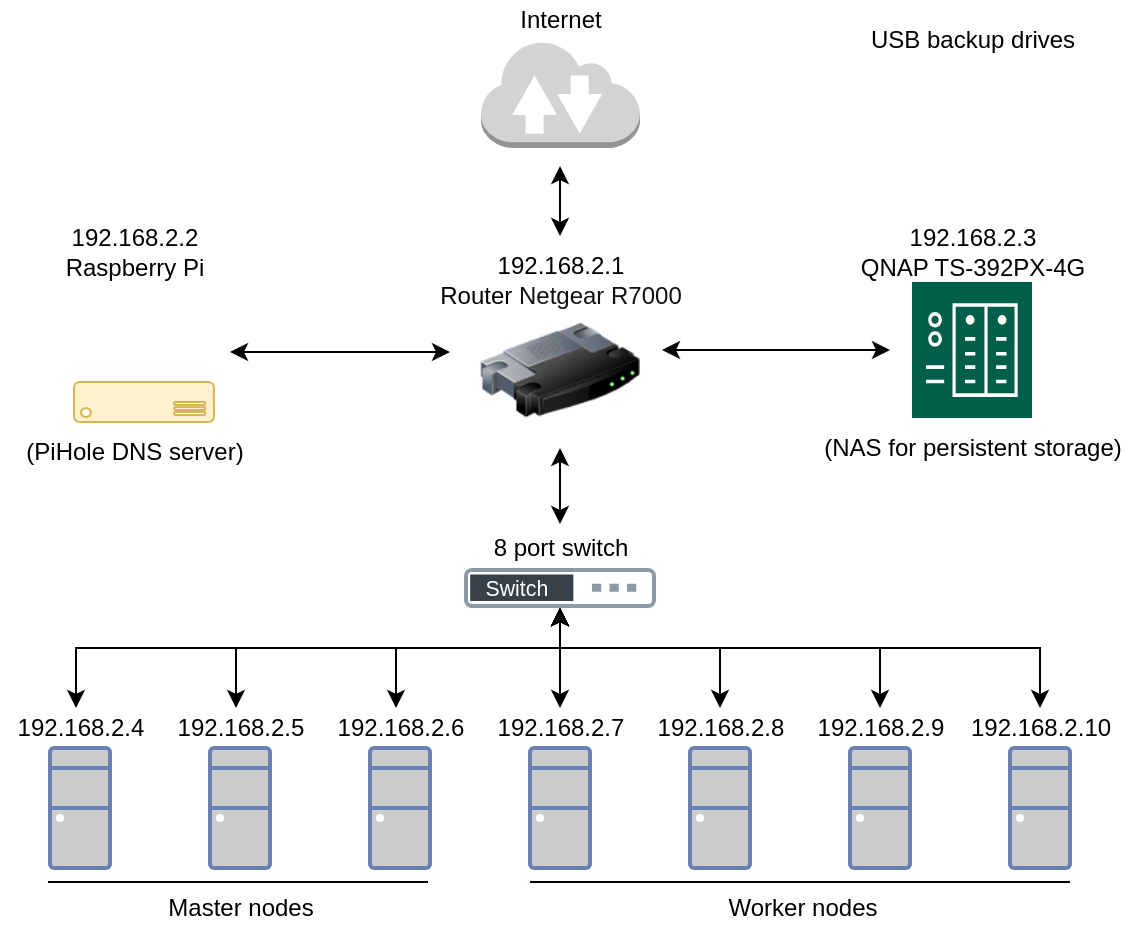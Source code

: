 <mxfile version="16.5.3" type="device"><diagram id="88vRP1BC-GOHJ_Hg-N1E" name="Page-1"><mxGraphModel dx="1422" dy="739" grid="1" gridSize="10" guides="1" tooltips="1" connect="1" arrows="1" fold="1" page="1" pageScale="1" pageWidth="850" pageHeight="1100" math="0" shadow="0"><root><mxCell id="0"/><mxCell id="1" parent="0"/><mxCell id="URmpSUStvnmX7GINc0Ax-12" style="edgeStyle=orthogonalEdgeStyle;rounded=0;orthogonalLoop=1;jettySize=auto;html=1;entryX=0.5;entryY=-0.1;entryDx=0;entryDy=0;entryPerimeter=0;fontSize=12;startArrow=classic;startFill=1;" edge="1" parent="1" target="URmpSUStvnmX7GINc0Ax-11"><mxGeometry relative="1" as="geometry"><mxPoint x="425" y="240" as="sourcePoint"/></mxGeometry></mxCell><mxCell id="URmpSUStvnmX7GINc0Ax-13" style="edgeStyle=orthogonalEdgeStyle;rounded=0;orthogonalLoop=1;jettySize=auto;html=1;entryX=1;entryY=0.375;entryDx=0;entryDy=0;entryPerimeter=0;fontSize=12;startArrow=classic;startFill=1;" edge="1" parent="1"><mxGeometry relative="1" as="geometry"><mxPoint x="590" y="191" as="sourcePoint"/><mxPoint x="476" y="191" as="targetPoint"/></mxGeometry></mxCell><mxCell id="URmpSUStvnmX7GINc0Ax-20" value="" style="group" vertex="1" connectable="0" parent="1"><mxGeometry x="355" y="137" width="140" height="104" as="geometry"/></mxCell><mxCell id="URmpSUStvnmX7GINc0Ax-3" value="" style="image;html=1;image=img/lib/clip_art/networking/Router_128x128.png;fontSize=12;" vertex="1" parent="URmpSUStvnmX7GINc0Ax-20"><mxGeometry x="30" y="24" width="80" height="80" as="geometry"/></mxCell><mxCell id="URmpSUStvnmX7GINc0Ax-14" value="192.168.2.1&lt;br&gt;Router&amp;nbsp;&lt;span style=&quot;color: rgb(15 , 17 , 17) ; font-family: &amp;#34;amazon ember&amp;#34; , &amp;#34;arial&amp;#34; , sans-serif&quot;&gt;Netgear R7000&lt;/span&gt;" style="text;html=1;align=center;verticalAlign=middle;resizable=0;points=[];autosize=1;strokeColor=none;fillColor=none;fontSize=12;" vertex="1" parent="URmpSUStvnmX7GINc0Ax-20"><mxGeometry y="4" width="140" height="30" as="geometry"/></mxCell><mxCell id="URmpSUStvnmX7GINc0Ax-1" value="" style="sketch=0;pointerEvents=1;shadow=0;dashed=0;html=1;strokeColor=none;fillColor=#005F4B;labelPosition=center;verticalLabelPosition=bottom;verticalAlign=top;align=center;outlineConnect=0;shape=mxgraph.veeam2.nas;" vertex="1" parent="1"><mxGeometry x="601" y="157" width="60" height="68" as="geometry"/></mxCell><mxCell id="URmpSUStvnmX7GINc0Ax-21" value="192.168.2.3&lt;br&gt;QNAP TS-392PX-4G" style="text;html=1;align=center;verticalAlign=middle;resizable=0;points=[];autosize=1;strokeColor=none;fillColor=none;fontSize=12;" vertex="1" parent="1"><mxGeometry x="566" y="127" width="130" height="30" as="geometry"/></mxCell><mxCell id="URmpSUStvnmX7GINc0Ax-22" value="" style="group" vertex="1" connectable="0" parent="1"><mxGeometry x="172" y="127" width="80" height="100" as="geometry"/></mxCell><mxCell id="URmpSUStvnmX7GINc0Ax-18" value="192.168.2.2&lt;br&gt;Raspberry Pi" style="text;html=1;align=center;verticalAlign=middle;resizable=0;points=[];autosize=1;strokeColor=none;fillColor=none;fontSize=12;" vertex="1" parent="URmpSUStvnmX7GINc0Ax-22"><mxGeometry width="80" height="30" as="geometry"/></mxCell><mxCell id="URmpSUStvnmX7GINc0Ax-19" value="" style="group" vertex="1" connectable="0" parent="URmpSUStvnmX7GINc0Ax-22"><mxGeometry y="50" width="80" height="50" as="geometry"/></mxCell><mxCell id="URmpSUStvnmX7GINc0Ax-17" value="" style="verticalLabelPosition=bottom;html=1;verticalAlign=top;align=center;strokeColor=#d6b656;fillColor=#fff2cc;shape=mxgraph.azure.server;fontSize=12;" vertex="1" parent="URmpSUStvnmX7GINc0Ax-19"><mxGeometry x="10" y="30" width="70" height="20" as="geometry"/></mxCell><mxCell id="URmpSUStvnmX7GINc0Ax-16" value="" style="shape=image;html=1;verticalAlign=top;verticalLabelPosition=bottom;labelBackgroundColor=#ffffff;imageAspect=0;aspect=fixed;image=https://cdn0.iconfinder.com/data/icons/font-awesome-brands-vol-2/512/raspberry-pi-128.png;fontSize=12;" vertex="1" parent="URmpSUStvnmX7GINc0Ax-19"><mxGeometry width="40" height="40" as="geometry"/></mxCell><mxCell id="URmpSUStvnmX7GINc0Ax-26" style="edgeStyle=orthogonalEdgeStyle;rounded=0;orthogonalLoop=1;jettySize=auto;html=1;fontSize=12;startArrow=classic;startFill=1;" edge="1" parent="1"><mxGeometry relative="1" as="geometry"><mxPoint x="260" y="192" as="targetPoint"/><mxPoint x="370" y="192" as="sourcePoint"/></mxGeometry></mxCell><mxCell id="URmpSUStvnmX7GINc0Ax-29" value="" style="group" vertex="1" connectable="0" parent="1"><mxGeometry x="145" y="370" width="80" height="80" as="geometry"/></mxCell><mxCell id="URmpSUStvnmX7GINc0Ax-7" value="" style="fontColor=#0066CC;verticalAlign=top;verticalLabelPosition=bottom;labelPosition=center;align=center;html=1;outlineConnect=0;fillColor=#CCCCCC;strokeColor=#6881B3;gradientColor=none;gradientDirection=north;strokeWidth=2;shape=mxgraph.networks.desktop_pc;fontSize=12;" vertex="1" parent="URmpSUStvnmX7GINc0Ax-29"><mxGeometry x="25" y="20" width="30" height="60" as="geometry"/></mxCell><mxCell id="URmpSUStvnmX7GINc0Ax-27" value="192.168.2.4" style="text;html=1;align=center;verticalAlign=middle;resizable=0;points=[];autosize=1;strokeColor=none;fillColor=none;fontSize=12;" vertex="1" parent="URmpSUStvnmX7GINc0Ax-29"><mxGeometry width="80" height="20" as="geometry"/></mxCell><mxCell id="URmpSUStvnmX7GINc0Ax-30" value="" style="group" vertex="1" connectable="0" parent="1"><mxGeometry x="225" y="370" width="80" height="80" as="geometry"/></mxCell><mxCell id="URmpSUStvnmX7GINc0Ax-31" value="" style="fontColor=#0066CC;verticalAlign=top;verticalLabelPosition=bottom;labelPosition=center;align=center;html=1;outlineConnect=0;fillColor=#CCCCCC;strokeColor=#6881B3;gradientColor=none;gradientDirection=north;strokeWidth=2;shape=mxgraph.networks.desktop_pc;fontSize=12;" vertex="1" parent="URmpSUStvnmX7GINc0Ax-30"><mxGeometry x="25" y="20" width="30" height="60" as="geometry"/></mxCell><mxCell id="URmpSUStvnmX7GINc0Ax-32" value="192.168.2.5" style="text;html=1;align=center;verticalAlign=middle;resizable=0;points=[];autosize=1;strokeColor=none;fillColor=none;fontSize=12;" vertex="1" parent="URmpSUStvnmX7GINc0Ax-30"><mxGeometry width="80" height="20" as="geometry"/></mxCell><mxCell id="URmpSUStvnmX7GINc0Ax-33" value="" style="group" vertex="1" connectable="0" parent="1"><mxGeometry x="305" y="370" width="80" height="80" as="geometry"/></mxCell><mxCell id="URmpSUStvnmX7GINc0Ax-34" value="" style="fontColor=#0066CC;verticalAlign=top;verticalLabelPosition=bottom;labelPosition=center;align=center;html=1;outlineConnect=0;fillColor=#CCCCCC;strokeColor=#6881B3;gradientColor=none;gradientDirection=north;strokeWidth=2;shape=mxgraph.networks.desktop_pc;fontSize=12;" vertex="1" parent="URmpSUStvnmX7GINc0Ax-33"><mxGeometry x="25" y="20" width="30" height="60" as="geometry"/></mxCell><mxCell id="URmpSUStvnmX7GINc0Ax-35" value="192.168.2.6" style="text;html=1;align=center;verticalAlign=middle;resizable=0;points=[];autosize=1;strokeColor=none;fillColor=none;fontSize=12;" vertex="1" parent="URmpSUStvnmX7GINc0Ax-33"><mxGeometry width="80" height="20" as="geometry"/></mxCell><mxCell id="URmpSUStvnmX7GINc0Ax-36" value="" style="group" vertex="1" connectable="0" parent="1"><mxGeometry x="385" y="370" width="80" height="80" as="geometry"/></mxCell><mxCell id="URmpSUStvnmX7GINc0Ax-37" value="" style="fontColor=#0066CC;verticalAlign=top;verticalLabelPosition=bottom;labelPosition=center;align=center;html=1;outlineConnect=0;fillColor=#CCCCCC;strokeColor=#6881B3;gradientColor=none;gradientDirection=north;strokeWidth=2;shape=mxgraph.networks.desktop_pc;fontSize=12;" vertex="1" parent="URmpSUStvnmX7GINc0Ax-36"><mxGeometry x="25" y="20" width="30" height="60" as="geometry"/></mxCell><mxCell id="URmpSUStvnmX7GINc0Ax-38" value="192.168.2.7" style="text;html=1;align=center;verticalAlign=middle;resizable=0;points=[];autosize=1;strokeColor=none;fillColor=none;fontSize=12;" vertex="1" parent="URmpSUStvnmX7GINc0Ax-36"><mxGeometry width="80" height="20" as="geometry"/></mxCell><mxCell id="URmpSUStvnmX7GINc0Ax-39" value="" style="group" vertex="1" connectable="0" parent="1"><mxGeometry x="465" y="370" width="80" height="80" as="geometry"/></mxCell><mxCell id="URmpSUStvnmX7GINc0Ax-40" value="" style="fontColor=#0066CC;verticalAlign=top;verticalLabelPosition=bottom;labelPosition=center;align=center;html=1;outlineConnect=0;fillColor=#CCCCCC;strokeColor=#6881B3;gradientColor=none;gradientDirection=north;strokeWidth=2;shape=mxgraph.networks.desktop_pc;fontSize=12;" vertex="1" parent="URmpSUStvnmX7GINc0Ax-39"><mxGeometry x="25" y="20" width="30" height="60" as="geometry"/></mxCell><mxCell id="URmpSUStvnmX7GINc0Ax-41" value="192.168.2.8" style="text;html=1;align=center;verticalAlign=middle;resizable=0;points=[];autosize=1;strokeColor=none;fillColor=none;fontSize=12;" vertex="1" parent="URmpSUStvnmX7GINc0Ax-39"><mxGeometry width="80" height="20" as="geometry"/></mxCell><mxCell id="URmpSUStvnmX7GINc0Ax-42" value="" style="group" vertex="1" connectable="0" parent="1"><mxGeometry x="545" y="370" width="80" height="80" as="geometry"/></mxCell><mxCell id="URmpSUStvnmX7GINc0Ax-43" value="" style="fontColor=#0066CC;verticalAlign=top;verticalLabelPosition=bottom;labelPosition=center;align=center;html=1;outlineConnect=0;fillColor=#CCCCCC;strokeColor=#6881B3;gradientColor=none;gradientDirection=north;strokeWidth=2;shape=mxgraph.networks.desktop_pc;fontSize=12;" vertex="1" parent="URmpSUStvnmX7GINc0Ax-42"><mxGeometry x="25" y="20" width="30" height="60" as="geometry"/></mxCell><mxCell id="URmpSUStvnmX7GINc0Ax-44" value="192.168.2.9" style="text;html=1;align=center;verticalAlign=middle;resizable=0;points=[];autosize=1;strokeColor=none;fillColor=none;fontSize=12;" vertex="1" parent="URmpSUStvnmX7GINc0Ax-42"><mxGeometry width="80" height="20" as="geometry"/></mxCell><mxCell id="URmpSUStvnmX7GINc0Ax-59" value="" style="endArrow=none;html=1;rounded=0;fontSize=12;" edge="1" parent="URmpSUStvnmX7GINc0Ax-42"><mxGeometry width="50" height="50" relative="1" as="geometry"><mxPoint x="-135" y="87" as="sourcePoint"/><mxPoint x="135" y="87" as="targetPoint"/></mxGeometry></mxCell><mxCell id="URmpSUStvnmX7GINc0Ax-45" value="" style="group" vertex="1" connectable="0" parent="1"><mxGeometry x="625" y="370" width="85" height="80" as="geometry"/></mxCell><mxCell id="URmpSUStvnmX7GINc0Ax-46" value="" style="fontColor=#0066CC;verticalAlign=top;verticalLabelPosition=bottom;labelPosition=center;align=center;html=1;outlineConnect=0;fillColor=#CCCCCC;strokeColor=#6881B3;gradientColor=none;gradientDirection=north;strokeWidth=2;shape=mxgraph.networks.desktop_pc;fontSize=12;" vertex="1" parent="URmpSUStvnmX7GINc0Ax-45"><mxGeometry x="25" y="20" width="30" height="60" as="geometry"/></mxCell><mxCell id="URmpSUStvnmX7GINc0Ax-47" value="192.168.2.10" style="text;html=1;align=center;verticalAlign=middle;resizable=0;points=[];autosize=1;strokeColor=none;fillColor=none;fontSize=12;" vertex="1" parent="URmpSUStvnmX7GINc0Ax-45"><mxGeometry x="-5" width="90" height="20" as="geometry"/></mxCell><mxCell id="URmpSUStvnmX7GINc0Ax-49" style="edgeStyle=orthogonalEdgeStyle;rounded=0;orthogonalLoop=1;jettySize=auto;html=1;entryX=0.5;entryY=1;entryDx=0;entryDy=0;fontSize=12;startArrow=classic;startFill=1;" edge="1" parent="1" source="URmpSUStvnmX7GINc0Ax-27" target="URmpSUStvnmX7GINc0Ax-8"><mxGeometry relative="1" as="geometry"><Array as="points"><mxPoint x="183" y="340"/><mxPoint x="425" y="340"/></Array></mxGeometry></mxCell><mxCell id="URmpSUStvnmX7GINc0Ax-50" style="edgeStyle=orthogonalEdgeStyle;rounded=0;orthogonalLoop=1;jettySize=auto;html=1;entryX=0.5;entryY=1;entryDx=0;entryDy=0;fontSize=12;startArrow=classic;startFill=1;" edge="1" parent="1" source="URmpSUStvnmX7GINc0Ax-32" target="URmpSUStvnmX7GINc0Ax-8"><mxGeometry relative="1" as="geometry"><Array as="points"><mxPoint x="263" y="340"/><mxPoint x="425" y="340"/></Array></mxGeometry></mxCell><mxCell id="URmpSUStvnmX7GINc0Ax-51" style="edgeStyle=orthogonalEdgeStyle;rounded=0;orthogonalLoop=1;jettySize=auto;html=1;entryX=0.5;entryY=1;entryDx=0;entryDy=0;fontSize=12;startArrow=classic;startFill=1;" edge="1" parent="1" source="URmpSUStvnmX7GINc0Ax-35" target="URmpSUStvnmX7GINc0Ax-8"><mxGeometry relative="1" as="geometry"><Array as="points"><mxPoint x="343" y="340"/><mxPoint x="425" y="340"/></Array></mxGeometry></mxCell><mxCell id="URmpSUStvnmX7GINc0Ax-52" style="edgeStyle=orthogonalEdgeStyle;rounded=0;orthogonalLoop=1;jettySize=auto;html=1;fontSize=12;startArrow=classic;startFill=1;entryX=0.5;entryY=1;entryDx=0;entryDy=0;" edge="1" parent="1" source="URmpSUStvnmX7GINc0Ax-38" target="URmpSUStvnmX7GINc0Ax-8"><mxGeometry relative="1" as="geometry"><mxPoint x="423" y="320" as="targetPoint"/></mxGeometry></mxCell><mxCell id="URmpSUStvnmX7GINc0Ax-53" value="" style="group" vertex="1" connectable="0" parent="1"><mxGeometry x="377" y="280" width="96" height="40" as="geometry"/></mxCell><mxCell id="URmpSUStvnmX7GINc0Ax-8" value="" style="aspect=fixed;perimeter=ellipsePerimeter;html=1;align=center;fontSize=12;verticalAlign=top;fontColor=#364149;shadow=0;dashed=0;image;image=img/lib/cumulus/switch.svg;" vertex="1" parent="URmpSUStvnmX7GINc0Ax-53"><mxGeometry y="20" width="96" height="20" as="geometry"/></mxCell><mxCell id="URmpSUStvnmX7GINc0Ax-11" value="8 port switch" style="text;html=1;align=center;verticalAlign=middle;resizable=0;points=[];autosize=1;strokeColor=none;fillColor=none;fontSize=12;" vertex="1" parent="URmpSUStvnmX7GINc0Ax-53"><mxGeometry x="8" width="80" height="20" as="geometry"/></mxCell><mxCell id="URmpSUStvnmX7GINc0Ax-54" style="edgeStyle=orthogonalEdgeStyle;rounded=0;orthogonalLoop=1;jettySize=auto;html=1;entryX=0.5;entryY=1;entryDx=0;entryDy=0;fontSize=12;startArrow=classic;startFill=1;" edge="1" parent="1" source="URmpSUStvnmX7GINc0Ax-41" target="URmpSUStvnmX7GINc0Ax-8"><mxGeometry relative="1" as="geometry"><Array as="points"><mxPoint x="505" y="340"/><mxPoint x="425" y="340"/></Array></mxGeometry></mxCell><mxCell id="URmpSUStvnmX7GINc0Ax-55" style="edgeStyle=orthogonalEdgeStyle;rounded=0;orthogonalLoop=1;jettySize=auto;html=1;entryX=0.5;entryY=1;entryDx=0;entryDy=0;fontSize=12;startArrow=classic;startFill=1;" edge="1" parent="1" source="URmpSUStvnmX7GINc0Ax-44" target="URmpSUStvnmX7GINc0Ax-8"><mxGeometry relative="1" as="geometry"><Array as="points"><mxPoint x="585" y="340"/><mxPoint x="425" y="340"/></Array></mxGeometry></mxCell><mxCell id="URmpSUStvnmX7GINc0Ax-56" style="edgeStyle=orthogonalEdgeStyle;rounded=0;orthogonalLoop=1;jettySize=auto;html=1;entryX=0.5;entryY=1;entryDx=0;entryDy=0;fontSize=12;startArrow=classic;startFill=1;" edge="1" parent="1" source="URmpSUStvnmX7GINc0Ax-47" target="URmpSUStvnmX7GINc0Ax-8"><mxGeometry relative="1" as="geometry"><Array as="points"><mxPoint x="665" y="340"/><mxPoint x="425" y="340"/></Array></mxGeometry></mxCell><mxCell id="URmpSUStvnmX7GINc0Ax-57" value="" style="endArrow=none;html=1;rounded=0;fontSize=12;" edge="1" parent="1"><mxGeometry width="50" height="50" relative="1" as="geometry"><mxPoint x="169" y="457" as="sourcePoint"/><mxPoint x="359" y="457" as="targetPoint"/></mxGeometry></mxCell><mxCell id="URmpSUStvnmX7GINc0Ax-58" value="Master nodes" style="text;html=1;align=center;verticalAlign=middle;resizable=0;points=[];autosize=1;strokeColor=none;fillColor=none;fontSize=12;" vertex="1" parent="1"><mxGeometry x="220" y="460" width="90" height="20" as="geometry"/></mxCell><mxCell id="URmpSUStvnmX7GINc0Ax-60" value="Worker nodes" style="text;html=1;align=center;verticalAlign=middle;resizable=0;points=[];autosize=1;strokeColor=none;fillColor=none;fontSize=12;" vertex="1" parent="1"><mxGeometry x="501" y="460" width="90" height="20" as="geometry"/></mxCell><mxCell id="URmpSUStvnmX7GINc0Ax-63" style="edgeStyle=orthogonalEdgeStyle;rounded=0;orthogonalLoop=1;jettySize=auto;html=1;entryX=0.5;entryY=-0.067;entryDx=0;entryDy=0;entryPerimeter=0;fontSize=12;startArrow=classic;startFill=1;" edge="1" parent="1"><mxGeometry relative="1" as="geometry"><mxPoint x="425" y="99" as="sourcePoint"/><mxPoint x="425" y="133.99" as="targetPoint"/></mxGeometry></mxCell><mxCell id="URmpSUStvnmX7GINc0Ax-62" value="" style="outlineConnect=0;dashed=0;verticalLabelPosition=bottom;verticalAlign=top;align=center;html=1;shape=mxgraph.aws3.internet_2;fillColor=#D2D3D3;gradientColor=none;fontSize=12;" vertex="1" parent="1"><mxGeometry x="385.5" y="36" width="79.5" height="54" as="geometry"/></mxCell><mxCell id="URmpSUStvnmX7GINc0Ax-64" value="Internet" style="text;html=1;align=center;verticalAlign=middle;resizable=0;points=[];autosize=1;strokeColor=none;fillColor=none;fontSize=12;" vertex="1" parent="1"><mxGeometry x="394.75" y="16" width="60" height="20" as="geometry"/></mxCell><mxCell id="URmpSUStvnmX7GINc0Ax-65" value="(NAS for persistent storage)" style="text;html=1;align=center;verticalAlign=middle;resizable=0;points=[];autosize=1;strokeColor=none;fillColor=none;fontSize=12;" vertex="1" parent="1"><mxGeometry x="551" y="230" width="160" height="20" as="geometry"/></mxCell><mxCell id="URmpSUStvnmX7GINc0Ax-66" value="" style="shape=image;html=1;verticalAlign=top;verticalLabelPosition=bottom;labelBackgroundColor=#ffffff;imageAspect=0;aspect=fixed;image=https://cdn0.iconfinder.com/data/icons/just-drivers/128/removeable.png;fontSize=12;" vertex="1" parent="1"><mxGeometry x="582" y="42" width="48" height="48" as="geometry"/></mxCell><mxCell id="URmpSUStvnmX7GINc0Ax-67" value="" style="shape=image;html=1;verticalAlign=top;verticalLabelPosition=bottom;labelBackgroundColor=#ffffff;imageAspect=0;aspect=fixed;image=https://cdn4.iconfinder.com/data/icons/vecico-connectivity/288/usb-128.png;fontSize=12;" vertex="1" parent="1"><mxGeometry x="591" y="90" width="30" height="30" as="geometry"/></mxCell><mxCell id="URmpSUStvnmX7GINc0Ax-68" value="USB backup drives" style="text;html=1;align=center;verticalAlign=middle;resizable=0;points=[];autosize=1;strokeColor=none;fillColor=none;fontSize=12;" vertex="1" parent="1"><mxGeometry x="571" y="26" width="120" height="20" as="geometry"/></mxCell><mxCell id="URmpSUStvnmX7GINc0Ax-69" value="(PiHole DNS server)" style="text;html=1;align=center;verticalAlign=middle;resizable=0;points=[];autosize=1;strokeColor=none;fillColor=none;fontSize=12;" vertex="1" parent="1"><mxGeometry x="152" y="232" width="120" height="20" as="geometry"/></mxCell><mxCell id="URmpSUStvnmX7GINc0Ax-70" value="" style="shape=image;html=1;verticalAlign=top;verticalLabelPosition=bottom;labelBackgroundColor=#ffffff;imageAspect=0;aspect=fixed;image=https://cdn0.iconfinder.com/data/icons/just-drivers/128/removeable.png;fontSize=12;" vertex="1" parent="1"><mxGeometry x="630" y="42" width="48" height="48" as="geometry"/></mxCell><mxCell id="URmpSUStvnmX7GINc0Ax-71" value="" style="shape=image;html=1;verticalAlign=top;verticalLabelPosition=bottom;labelBackgroundColor=#ffffff;imageAspect=0;aspect=fixed;image=https://cdn4.iconfinder.com/data/icons/vecico-connectivity/288/usb-128.png;fontSize=12;" vertex="1" parent="1"><mxGeometry x="639" y="90" width="30" height="30" as="geometry"/></mxCell></root></mxGraphModel></diagram></mxfile>
